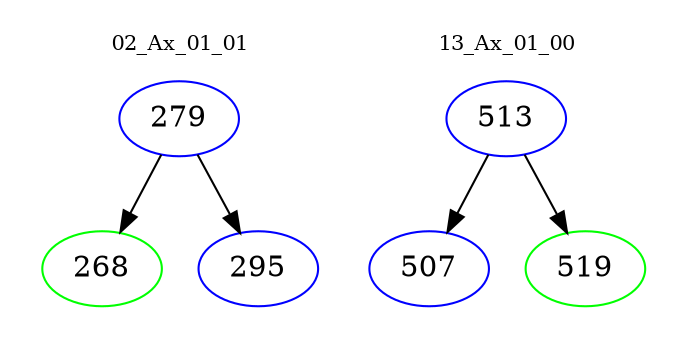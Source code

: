 digraph{
subgraph cluster_0 {
color = white
label = "02_Ax_01_01";
fontsize=10;
T0_279 [label="279", color="blue"]
T0_279 -> T0_268 [color="black"]
T0_268 [label="268", color="green"]
T0_279 -> T0_295 [color="black"]
T0_295 [label="295", color="blue"]
}
subgraph cluster_1 {
color = white
label = "13_Ax_01_00";
fontsize=10;
T1_513 [label="513", color="blue"]
T1_513 -> T1_507 [color="black"]
T1_507 [label="507", color="blue"]
T1_513 -> T1_519 [color="black"]
T1_519 [label="519", color="green"]
}
}
